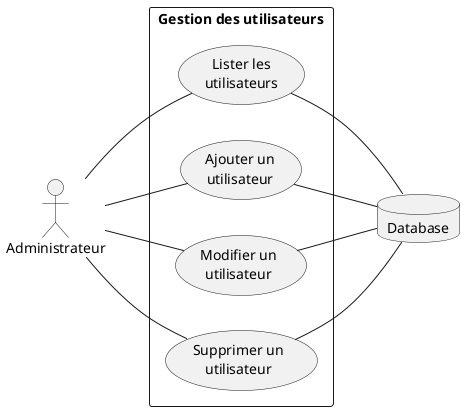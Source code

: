 @startuml
left to right direction
skinparam packageStyle rectangle
actor Administrateur
database Database
rectangle "Gestion des utilisateurs" {
  Administrateur -- (Lister les\nutilisateurs)
  Administrateur -- (Ajouter un\nutilisateur)
  Administrateur -- (Modifier un\nutilisateur)
  Administrateur -- (Supprimer un\nutilisateur)
  (Lister les\nutilisateurs) -- Database
  (Ajouter un\nutilisateur) -- Database
  (Modifier un\nutilisateur) -- Database
  (Supprimer un\nutilisateur) -- Database
}
@enduml